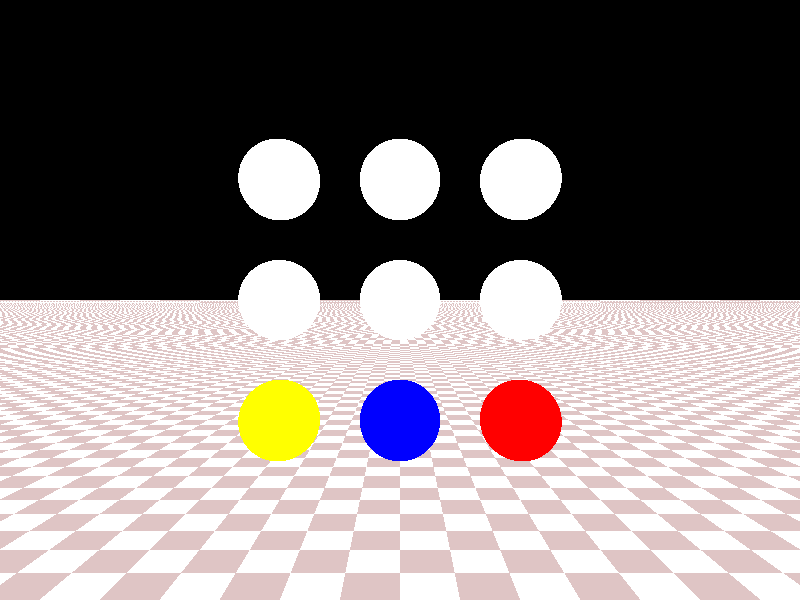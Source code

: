#include "colors.inc"

plane {
	y, -2
	pigment {checker Pink, White}	
}

sphere {
    <-3,0,0>, 1
    pigment { Yellow }
    finish {
      ambient 0.2
      diffuse 0.6
      phong 0.75
      phong_size 10
    }
}

sphere {
    <0,0,0>, 1
    pigment { Blue }
    finish {
      ambient 0.2
      diffuse 0.6
      phong .75
      phong_size 10
    }
}

sphere {
    <3,0,0>, 1
    pigment { Red }
    finish {
      ambient 0.2
      diffuse 0.6
      phong .75
      phong_size 10
    }
}


sphere {
    <-3,3,0>, 1
    pigment { White }
    finish {
      ambient 0.2
      diffuse 0.6
      phong 0.75
      phong_size 10
    }
}

sphere {
    <0,3,0>, 1
    pigment { White }
    finish {
      ambient 0.2
      diffuse 0.6
      phong .75
      phong_size 10
    }
}

sphere {
    <3,3,0>, 1
    pigment { White }
    finish {
      ambient 0.2
      diffuse 0.6
      phong .75
      phong_size 10
    }
}

sphere {
    <-3,6,0>, 1
    pigment { White }
    finish {
      ambient 0.2
      diffuse 0.6
      phong 0.75
      phong_size 10
    }
}

sphere {
    <0,6,0>, 1
    pigment { White }
    finish {
      ambient 0.2
      diffuse 0.6
      phong .75
      phong_size 10
    }
}

sphere {
    <3,6,0>, 1
    pigment { White }
    finish {
      ambient 0.2
      diffuse 0.6
      phong .75
      phong_size 10
    }
}


  light_source {
    <10, 10, -10>
    color White
  }

camera {
	location <0, 3, -15>
	look_at <0, 3, 0>	
}